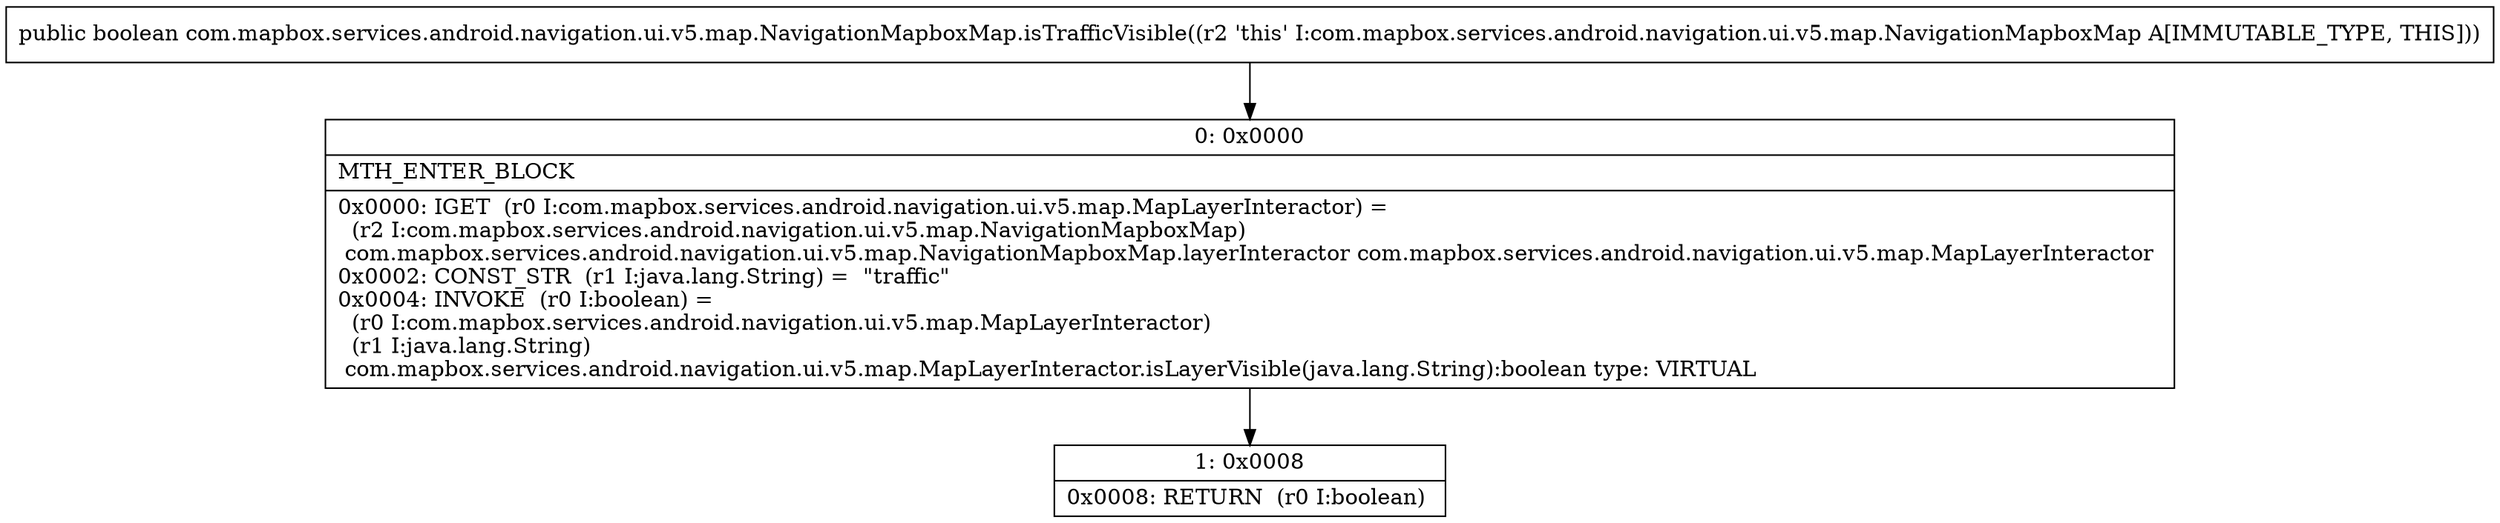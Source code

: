 digraph "CFG forcom.mapbox.services.android.navigation.ui.v5.map.NavigationMapboxMap.isTrafficVisible()Z" {
Node_0 [shape=record,label="{0\:\ 0x0000|MTH_ENTER_BLOCK\l|0x0000: IGET  (r0 I:com.mapbox.services.android.navigation.ui.v5.map.MapLayerInteractor) = \l  (r2 I:com.mapbox.services.android.navigation.ui.v5.map.NavigationMapboxMap)\l com.mapbox.services.android.navigation.ui.v5.map.NavigationMapboxMap.layerInteractor com.mapbox.services.android.navigation.ui.v5.map.MapLayerInteractor \l0x0002: CONST_STR  (r1 I:java.lang.String) =  \"traffic\" \l0x0004: INVOKE  (r0 I:boolean) = \l  (r0 I:com.mapbox.services.android.navigation.ui.v5.map.MapLayerInteractor)\l  (r1 I:java.lang.String)\l com.mapbox.services.android.navigation.ui.v5.map.MapLayerInteractor.isLayerVisible(java.lang.String):boolean type: VIRTUAL \l}"];
Node_1 [shape=record,label="{1\:\ 0x0008|0x0008: RETURN  (r0 I:boolean) \l}"];
MethodNode[shape=record,label="{public boolean com.mapbox.services.android.navigation.ui.v5.map.NavigationMapboxMap.isTrafficVisible((r2 'this' I:com.mapbox.services.android.navigation.ui.v5.map.NavigationMapboxMap A[IMMUTABLE_TYPE, THIS])) }"];
MethodNode -> Node_0;
Node_0 -> Node_1;
}

